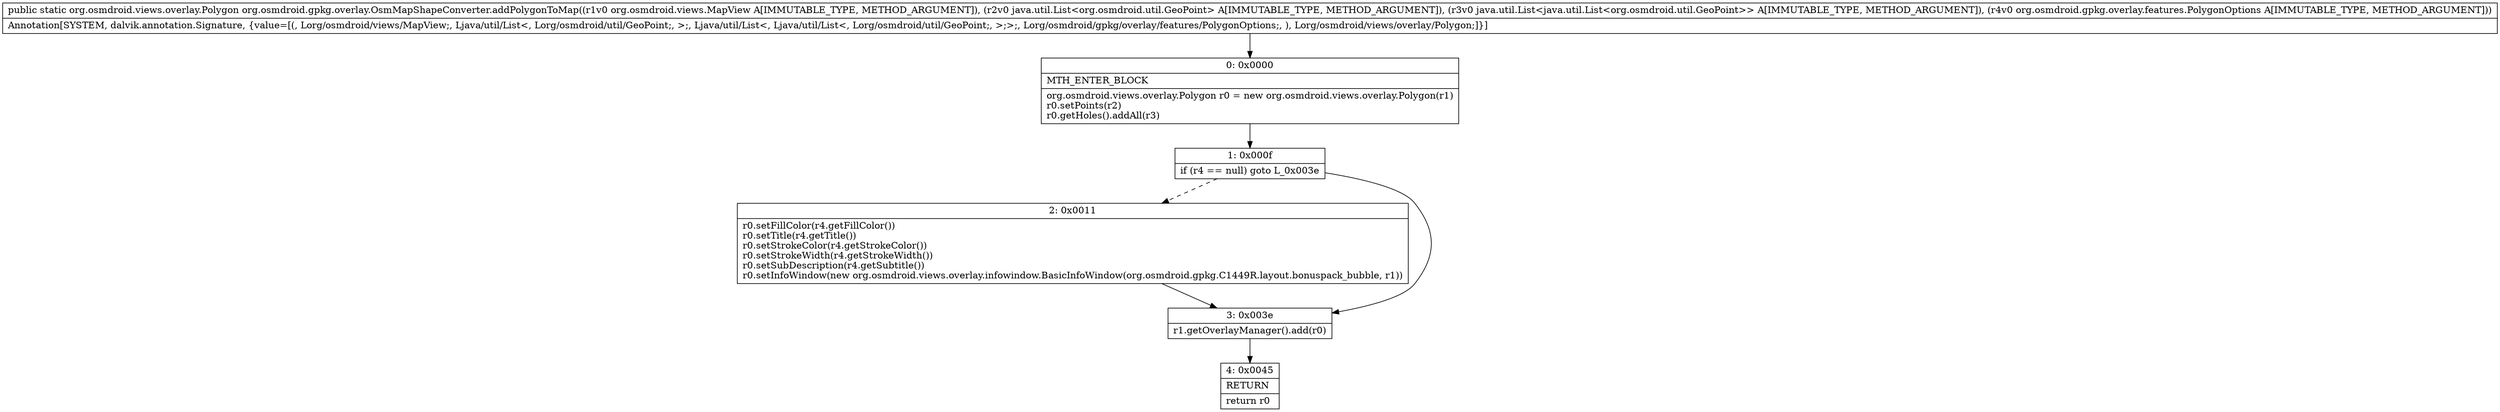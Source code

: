 digraph "CFG fororg.osmdroid.gpkg.overlay.OsmMapShapeConverter.addPolygonToMap(Lorg\/osmdroid\/views\/MapView;Ljava\/util\/List;Ljava\/util\/List;Lorg\/osmdroid\/gpkg\/overlay\/features\/PolygonOptions;)Lorg\/osmdroid\/views\/overlay\/Polygon;" {
Node_0 [shape=record,label="{0\:\ 0x0000|MTH_ENTER_BLOCK\l|org.osmdroid.views.overlay.Polygon r0 = new org.osmdroid.views.overlay.Polygon(r1)\lr0.setPoints(r2)\lr0.getHoles().addAll(r3)\l}"];
Node_1 [shape=record,label="{1\:\ 0x000f|if (r4 == null) goto L_0x003e\l}"];
Node_2 [shape=record,label="{2\:\ 0x0011|r0.setFillColor(r4.getFillColor())\lr0.setTitle(r4.getTitle())\lr0.setStrokeColor(r4.getStrokeColor())\lr0.setStrokeWidth(r4.getStrokeWidth())\lr0.setSubDescription(r4.getSubtitle())\lr0.setInfoWindow(new org.osmdroid.views.overlay.infowindow.BasicInfoWindow(org.osmdroid.gpkg.C1449R.layout.bonuspack_bubble, r1))\l}"];
Node_3 [shape=record,label="{3\:\ 0x003e|r1.getOverlayManager().add(r0)\l}"];
Node_4 [shape=record,label="{4\:\ 0x0045|RETURN\l|return r0\l}"];
MethodNode[shape=record,label="{public static org.osmdroid.views.overlay.Polygon org.osmdroid.gpkg.overlay.OsmMapShapeConverter.addPolygonToMap((r1v0 org.osmdroid.views.MapView A[IMMUTABLE_TYPE, METHOD_ARGUMENT]), (r2v0 java.util.List\<org.osmdroid.util.GeoPoint\> A[IMMUTABLE_TYPE, METHOD_ARGUMENT]), (r3v0 java.util.List\<java.util.List\<org.osmdroid.util.GeoPoint\>\> A[IMMUTABLE_TYPE, METHOD_ARGUMENT]), (r4v0 org.osmdroid.gpkg.overlay.features.PolygonOptions A[IMMUTABLE_TYPE, METHOD_ARGUMENT]))  | Annotation[SYSTEM, dalvik.annotation.Signature, \{value=[(, Lorg\/osmdroid\/views\/MapView;, Ljava\/util\/List\<, Lorg\/osmdroid\/util\/GeoPoint;, \>;, Ljava\/util\/List\<, Ljava\/util\/List\<, Lorg\/osmdroid\/util\/GeoPoint;, \>;\>;, Lorg\/osmdroid\/gpkg\/overlay\/features\/PolygonOptions;, ), Lorg\/osmdroid\/views\/overlay\/Polygon;]\}]\l}"];
MethodNode -> Node_0;
Node_0 -> Node_1;
Node_1 -> Node_2[style=dashed];
Node_1 -> Node_3;
Node_2 -> Node_3;
Node_3 -> Node_4;
}

